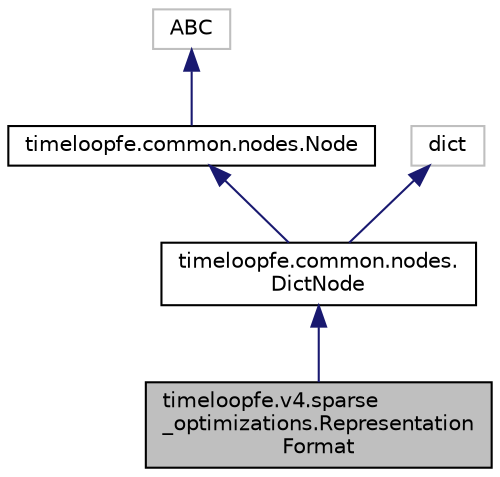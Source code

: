 digraph "timeloopfe.v4.sparse_optimizations.RepresentationFormat"
{
 // LATEX_PDF_SIZE
  edge [fontname="Helvetica",fontsize="10",labelfontname="Helvetica",labelfontsize="10"];
  node [fontname="Helvetica",fontsize="10",shape=record];
  Node1 [label="timeloopfe.v4.sparse\l_optimizations.Representation\lFormat",height=0.2,width=0.4,color="black", fillcolor="grey75", style="filled", fontcolor="black",tooltip="A representation format sparse optimization."];
  Node2 -> Node1 [dir="back",color="midnightblue",fontsize="10",style="solid"];
  Node2 [label="timeloopfe.common.nodes.\lDictNode",height=0.2,width=0.4,color="black", fillcolor="white", style="filled",URL="$classtimeloopfe_1_1common_1_1nodes_1_1DictNode.html",tooltip="A node that is a dictionary of other nodes."];
  Node3 -> Node2 [dir="back",color="midnightblue",fontsize="10",style="solid"];
  Node3 [label="timeloopfe.common.nodes.Node",height=0.2,width=0.4,color="black", fillcolor="white", style="filled",URL="$classtimeloopfe_1_1common_1_1nodes_1_1Node.html",tooltip="Base class for all nodes in the hierarchy."];
  Node4 -> Node3 [dir="back",color="midnightblue",fontsize="10",style="solid"];
  Node4 [label="ABC",height=0.2,width=0.4,color="grey75", fillcolor="white", style="filled",tooltip=" "];
  Node5 -> Node2 [dir="back",color="midnightblue",fontsize="10",style="solid"];
  Node5 [label="dict",height=0.2,width=0.4,color="grey75", fillcolor="white", style="filled",tooltip=" "];
}
